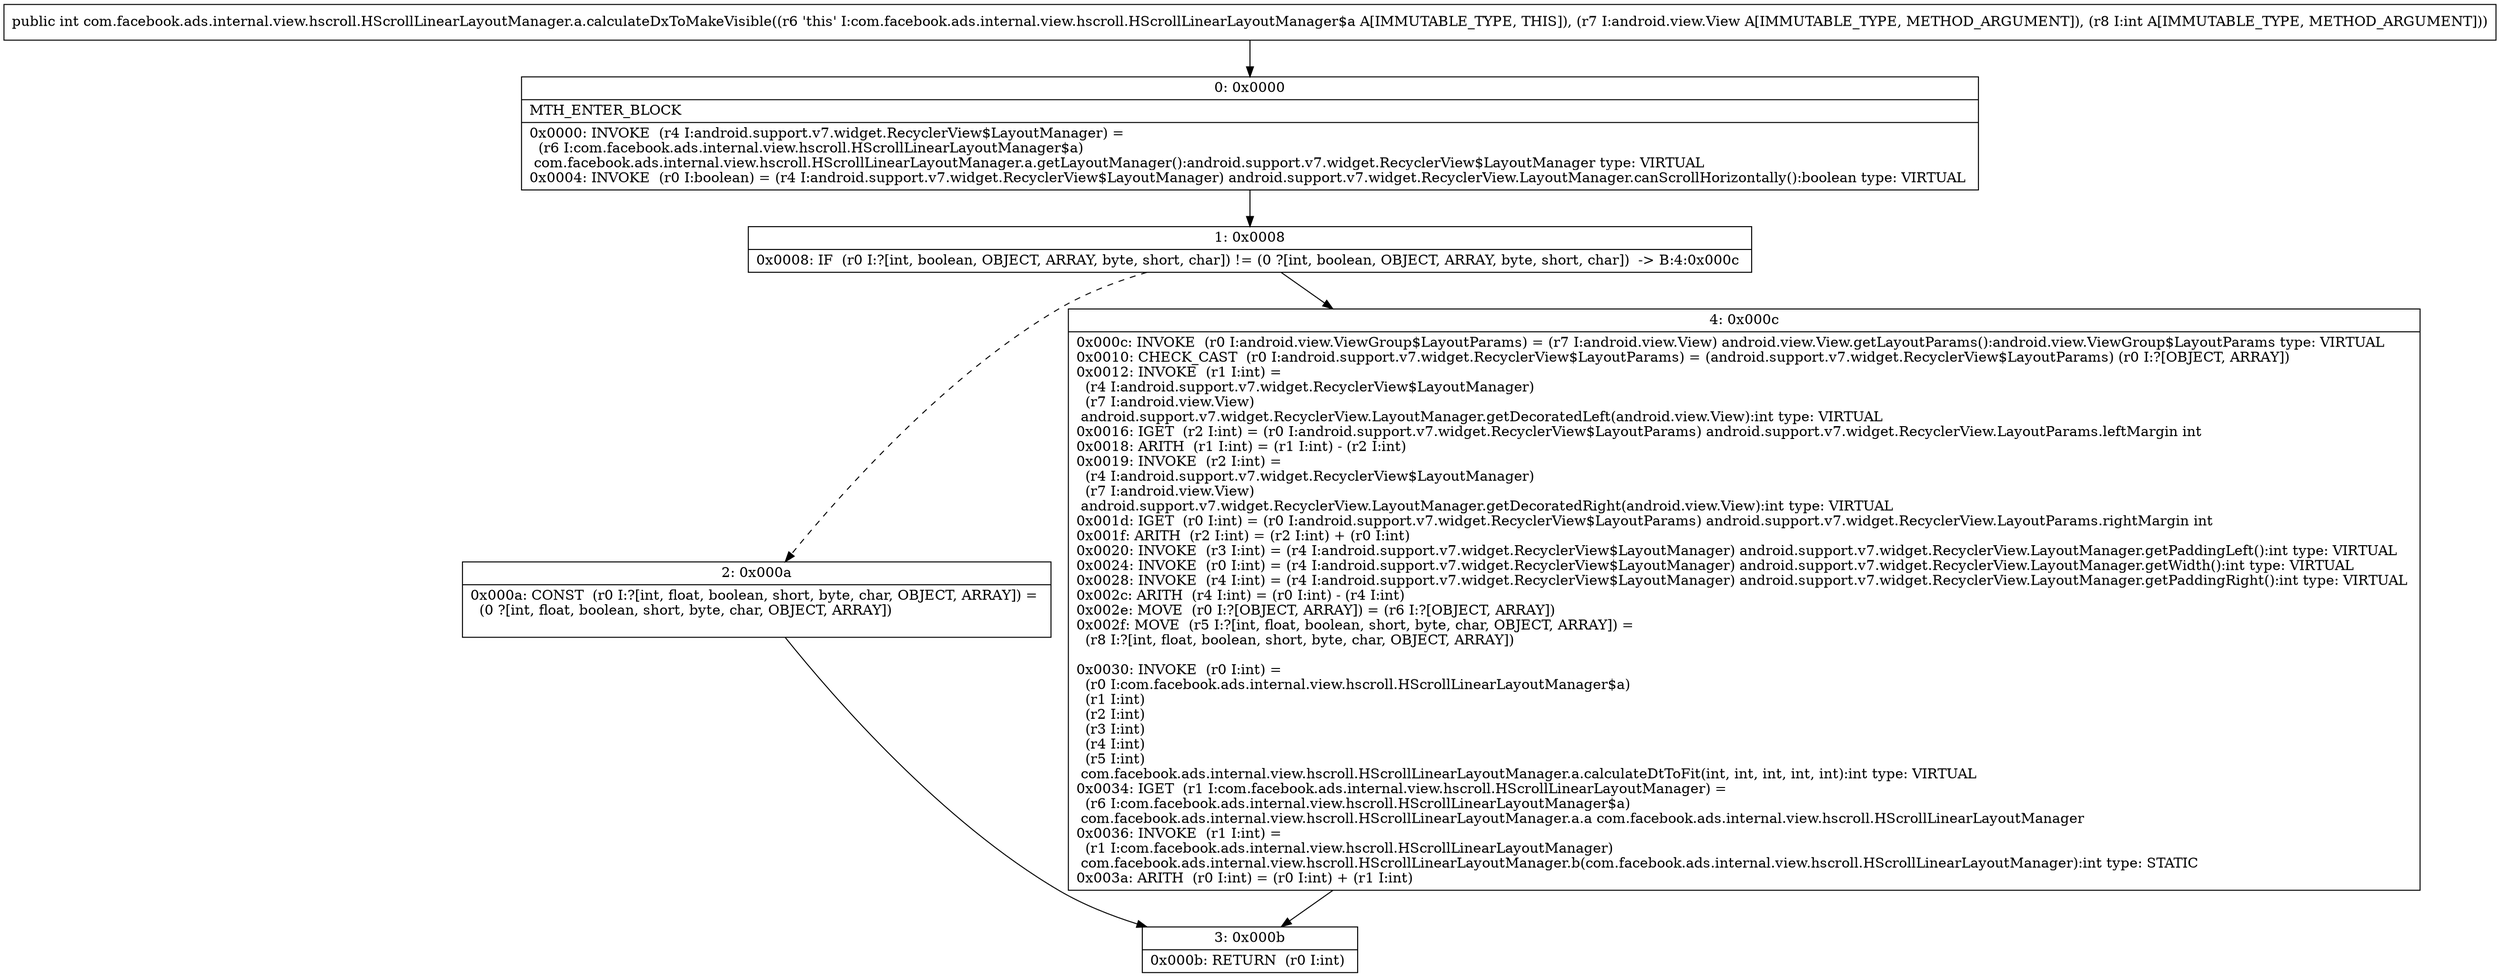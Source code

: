 digraph "CFG forcom.facebook.ads.internal.view.hscroll.HScrollLinearLayoutManager.a.calculateDxToMakeVisible(Landroid\/view\/View;I)I" {
Node_0 [shape=record,label="{0\:\ 0x0000|MTH_ENTER_BLOCK\l|0x0000: INVOKE  (r4 I:android.support.v7.widget.RecyclerView$LayoutManager) = \l  (r6 I:com.facebook.ads.internal.view.hscroll.HScrollLinearLayoutManager$a)\l com.facebook.ads.internal.view.hscroll.HScrollLinearLayoutManager.a.getLayoutManager():android.support.v7.widget.RecyclerView$LayoutManager type: VIRTUAL \l0x0004: INVOKE  (r0 I:boolean) = (r4 I:android.support.v7.widget.RecyclerView$LayoutManager) android.support.v7.widget.RecyclerView.LayoutManager.canScrollHorizontally():boolean type: VIRTUAL \l}"];
Node_1 [shape=record,label="{1\:\ 0x0008|0x0008: IF  (r0 I:?[int, boolean, OBJECT, ARRAY, byte, short, char]) != (0 ?[int, boolean, OBJECT, ARRAY, byte, short, char])  \-\> B:4:0x000c \l}"];
Node_2 [shape=record,label="{2\:\ 0x000a|0x000a: CONST  (r0 I:?[int, float, boolean, short, byte, char, OBJECT, ARRAY]) = \l  (0 ?[int, float, boolean, short, byte, char, OBJECT, ARRAY])\l \l}"];
Node_3 [shape=record,label="{3\:\ 0x000b|0x000b: RETURN  (r0 I:int) \l}"];
Node_4 [shape=record,label="{4\:\ 0x000c|0x000c: INVOKE  (r0 I:android.view.ViewGroup$LayoutParams) = (r7 I:android.view.View) android.view.View.getLayoutParams():android.view.ViewGroup$LayoutParams type: VIRTUAL \l0x0010: CHECK_CAST  (r0 I:android.support.v7.widget.RecyclerView$LayoutParams) = (android.support.v7.widget.RecyclerView$LayoutParams) (r0 I:?[OBJECT, ARRAY]) \l0x0012: INVOKE  (r1 I:int) = \l  (r4 I:android.support.v7.widget.RecyclerView$LayoutManager)\l  (r7 I:android.view.View)\l android.support.v7.widget.RecyclerView.LayoutManager.getDecoratedLeft(android.view.View):int type: VIRTUAL \l0x0016: IGET  (r2 I:int) = (r0 I:android.support.v7.widget.RecyclerView$LayoutParams) android.support.v7.widget.RecyclerView.LayoutParams.leftMargin int \l0x0018: ARITH  (r1 I:int) = (r1 I:int) \- (r2 I:int) \l0x0019: INVOKE  (r2 I:int) = \l  (r4 I:android.support.v7.widget.RecyclerView$LayoutManager)\l  (r7 I:android.view.View)\l android.support.v7.widget.RecyclerView.LayoutManager.getDecoratedRight(android.view.View):int type: VIRTUAL \l0x001d: IGET  (r0 I:int) = (r0 I:android.support.v7.widget.RecyclerView$LayoutParams) android.support.v7.widget.RecyclerView.LayoutParams.rightMargin int \l0x001f: ARITH  (r2 I:int) = (r2 I:int) + (r0 I:int) \l0x0020: INVOKE  (r3 I:int) = (r4 I:android.support.v7.widget.RecyclerView$LayoutManager) android.support.v7.widget.RecyclerView.LayoutManager.getPaddingLeft():int type: VIRTUAL \l0x0024: INVOKE  (r0 I:int) = (r4 I:android.support.v7.widget.RecyclerView$LayoutManager) android.support.v7.widget.RecyclerView.LayoutManager.getWidth():int type: VIRTUAL \l0x0028: INVOKE  (r4 I:int) = (r4 I:android.support.v7.widget.RecyclerView$LayoutManager) android.support.v7.widget.RecyclerView.LayoutManager.getPaddingRight():int type: VIRTUAL \l0x002c: ARITH  (r4 I:int) = (r0 I:int) \- (r4 I:int) \l0x002e: MOVE  (r0 I:?[OBJECT, ARRAY]) = (r6 I:?[OBJECT, ARRAY]) \l0x002f: MOVE  (r5 I:?[int, float, boolean, short, byte, char, OBJECT, ARRAY]) = \l  (r8 I:?[int, float, boolean, short, byte, char, OBJECT, ARRAY])\l \l0x0030: INVOKE  (r0 I:int) = \l  (r0 I:com.facebook.ads.internal.view.hscroll.HScrollLinearLayoutManager$a)\l  (r1 I:int)\l  (r2 I:int)\l  (r3 I:int)\l  (r4 I:int)\l  (r5 I:int)\l com.facebook.ads.internal.view.hscroll.HScrollLinearLayoutManager.a.calculateDtToFit(int, int, int, int, int):int type: VIRTUAL \l0x0034: IGET  (r1 I:com.facebook.ads.internal.view.hscroll.HScrollLinearLayoutManager) = \l  (r6 I:com.facebook.ads.internal.view.hscroll.HScrollLinearLayoutManager$a)\l com.facebook.ads.internal.view.hscroll.HScrollLinearLayoutManager.a.a com.facebook.ads.internal.view.hscroll.HScrollLinearLayoutManager \l0x0036: INVOKE  (r1 I:int) = \l  (r1 I:com.facebook.ads.internal.view.hscroll.HScrollLinearLayoutManager)\l com.facebook.ads.internal.view.hscroll.HScrollLinearLayoutManager.b(com.facebook.ads.internal.view.hscroll.HScrollLinearLayoutManager):int type: STATIC \l0x003a: ARITH  (r0 I:int) = (r0 I:int) + (r1 I:int) \l}"];
MethodNode[shape=record,label="{public int com.facebook.ads.internal.view.hscroll.HScrollLinearLayoutManager.a.calculateDxToMakeVisible((r6 'this' I:com.facebook.ads.internal.view.hscroll.HScrollLinearLayoutManager$a A[IMMUTABLE_TYPE, THIS]), (r7 I:android.view.View A[IMMUTABLE_TYPE, METHOD_ARGUMENT]), (r8 I:int A[IMMUTABLE_TYPE, METHOD_ARGUMENT])) }"];
MethodNode -> Node_0;
Node_0 -> Node_1;
Node_1 -> Node_2[style=dashed];
Node_1 -> Node_4;
Node_2 -> Node_3;
Node_4 -> Node_3;
}


